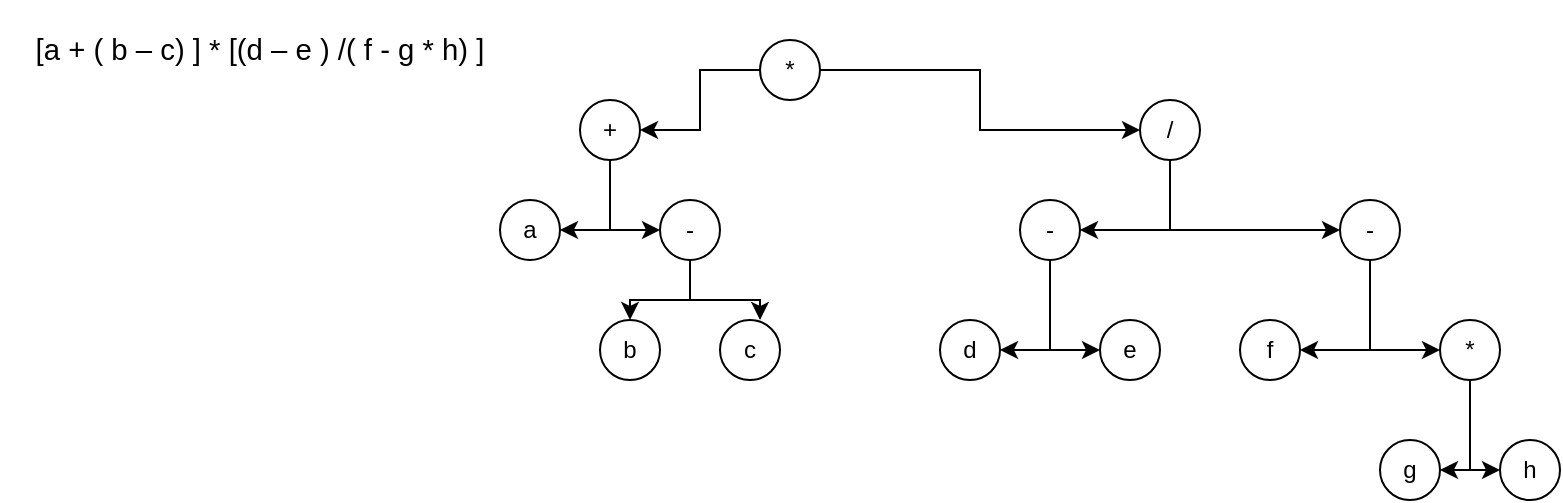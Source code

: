 <mxfile version="14.8.5" type="github">
  <diagram id="iikEe8-8W_vTVUbDq-6I" name="Page-1">
    <mxGraphModel dx="881" dy="389" grid="1" gridSize="10" guides="1" tooltips="1" connect="1" arrows="1" fold="1" page="1" pageScale="1" pageWidth="850" pageHeight="1100" math="0" shadow="0">
      <root>
        <mxCell id="0" />
        <mxCell id="1" parent="0" />
        <mxCell id="EIcjzv4G4xFi_LnJUdLe-15" style="edgeStyle=orthogonalEdgeStyle;rounded=0;orthogonalLoop=1;jettySize=auto;html=1;exitX=0;exitY=0.5;exitDx=0;exitDy=0;entryX=1;entryY=0.5;entryDx=0;entryDy=0;" edge="1" parent="1" source="EIcjzv4G4xFi_LnJUdLe-1" target="EIcjzv4G4xFi_LnJUdLe-7">
          <mxGeometry relative="1" as="geometry" />
        </mxCell>
        <mxCell id="EIcjzv4G4xFi_LnJUdLe-21" style="edgeStyle=orthogonalEdgeStyle;rounded=0;orthogonalLoop=1;jettySize=auto;html=1;entryX=0;entryY=0.5;entryDx=0;entryDy=0;" edge="1" parent="1" source="EIcjzv4G4xFi_LnJUdLe-1" target="EIcjzv4G4xFi_LnJUdLe-19">
          <mxGeometry relative="1" as="geometry" />
        </mxCell>
        <mxCell id="EIcjzv4G4xFi_LnJUdLe-1" value="*" style="ellipse;whiteSpace=wrap;html=1;aspect=fixed;" vertex="1" parent="1">
          <mxGeometry x="410" y="30" width="30" height="30" as="geometry" />
        </mxCell>
        <mxCell id="EIcjzv4G4xFi_LnJUdLe-5" value="&lt;font style=&quot;font-size: 12px&quot;&gt;&lt;span style=&quot;font-size: 11pt ; font-family: &amp;#34;arial&amp;#34; ; color: rgb(0 , 0 , 0) ; background-color: transparent ; font-weight: 400 ; font-style: normal ; font-variant: normal ; text-decoration: none ; vertical-align: baseline&quot; id=&quot;docs-internal-guid-ce591a92-7fff-08ba-5f1b-45fb4014b6e6&quot;&gt;[a + ( b – c) ] * [(d – e ) /( f - g * h) ]&lt;/span&gt;&lt;/font&gt;" style="text;html=1;strokeColor=none;fillColor=none;align=center;verticalAlign=middle;whiteSpace=wrap;rounded=0;" vertex="1" parent="1">
          <mxGeometry x="30" y="10" width="260" height="50" as="geometry" />
        </mxCell>
        <mxCell id="EIcjzv4G4xFi_LnJUdLe-16" style="edgeStyle=orthogonalEdgeStyle;rounded=0;orthogonalLoop=1;jettySize=auto;html=1;exitX=0.5;exitY=1;exitDx=0;exitDy=0;entryX=1;entryY=0.5;entryDx=0;entryDy=0;" edge="1" parent="1" source="EIcjzv4G4xFi_LnJUdLe-7" target="EIcjzv4G4xFi_LnJUdLe-8">
          <mxGeometry relative="1" as="geometry" />
        </mxCell>
        <mxCell id="EIcjzv4G4xFi_LnJUdLe-18" style="edgeStyle=orthogonalEdgeStyle;rounded=0;orthogonalLoop=1;jettySize=auto;html=1;exitX=0.5;exitY=1;exitDx=0;exitDy=0;entryX=0;entryY=0.5;entryDx=0;entryDy=0;" edge="1" parent="1" source="EIcjzv4G4xFi_LnJUdLe-7" target="EIcjzv4G4xFi_LnJUdLe-10">
          <mxGeometry relative="1" as="geometry" />
        </mxCell>
        <mxCell id="EIcjzv4G4xFi_LnJUdLe-7" value="+" style="ellipse;whiteSpace=wrap;html=1;aspect=fixed;" vertex="1" parent="1">
          <mxGeometry x="320" y="60" width="30" height="30" as="geometry" />
        </mxCell>
        <mxCell id="EIcjzv4G4xFi_LnJUdLe-8" value="a" style="ellipse;whiteSpace=wrap;html=1;aspect=fixed;" vertex="1" parent="1">
          <mxGeometry x="280" y="110" width="30" height="30" as="geometry" />
        </mxCell>
        <mxCell id="EIcjzv4G4xFi_LnJUdLe-13" style="edgeStyle=orthogonalEdgeStyle;rounded=0;orthogonalLoop=1;jettySize=auto;html=1;entryX=0.667;entryY=0;entryDx=0;entryDy=0;entryPerimeter=0;" edge="1" parent="1" source="EIcjzv4G4xFi_LnJUdLe-10" target="EIcjzv4G4xFi_LnJUdLe-11">
          <mxGeometry relative="1" as="geometry" />
        </mxCell>
        <mxCell id="EIcjzv4G4xFi_LnJUdLe-14" style="edgeStyle=orthogonalEdgeStyle;rounded=0;orthogonalLoop=1;jettySize=auto;html=1;entryX=0.5;entryY=0;entryDx=0;entryDy=0;" edge="1" parent="1" source="EIcjzv4G4xFi_LnJUdLe-10" target="EIcjzv4G4xFi_LnJUdLe-12">
          <mxGeometry relative="1" as="geometry" />
        </mxCell>
        <mxCell id="EIcjzv4G4xFi_LnJUdLe-10" value="-" style="ellipse;whiteSpace=wrap;html=1;aspect=fixed;" vertex="1" parent="1">
          <mxGeometry x="360" y="110" width="30" height="30" as="geometry" />
        </mxCell>
        <mxCell id="EIcjzv4G4xFi_LnJUdLe-11" value="c" style="ellipse;whiteSpace=wrap;html=1;aspect=fixed;" vertex="1" parent="1">
          <mxGeometry x="390" y="170" width="30" height="30" as="geometry" />
        </mxCell>
        <mxCell id="EIcjzv4G4xFi_LnJUdLe-12" value="b" style="ellipse;whiteSpace=wrap;html=1;aspect=fixed;" vertex="1" parent="1">
          <mxGeometry x="330" y="170" width="30" height="30" as="geometry" />
        </mxCell>
        <mxCell id="EIcjzv4G4xFi_LnJUdLe-32" style="edgeStyle=orthogonalEdgeStyle;rounded=0;orthogonalLoop=1;jettySize=auto;html=1;exitX=0.5;exitY=1;exitDx=0;exitDy=0;entryX=0;entryY=0.5;entryDx=0;entryDy=0;" edge="1" parent="1" source="EIcjzv4G4xFi_LnJUdLe-19" target="EIcjzv4G4xFi_LnJUdLe-23">
          <mxGeometry relative="1" as="geometry" />
        </mxCell>
        <mxCell id="EIcjzv4G4xFi_LnJUdLe-33" style="edgeStyle=orthogonalEdgeStyle;rounded=0;orthogonalLoop=1;jettySize=auto;html=1;exitX=0.5;exitY=1;exitDx=0;exitDy=0;entryX=1;entryY=0.5;entryDx=0;entryDy=0;" edge="1" parent="1" source="EIcjzv4G4xFi_LnJUdLe-19" target="EIcjzv4G4xFi_LnJUdLe-22">
          <mxGeometry relative="1" as="geometry" />
        </mxCell>
        <mxCell id="EIcjzv4G4xFi_LnJUdLe-19" value="/" style="ellipse;whiteSpace=wrap;html=1;aspect=fixed;" vertex="1" parent="1">
          <mxGeometry x="600" y="60" width="30" height="30" as="geometry" />
        </mxCell>
        <mxCell id="EIcjzv4G4xFi_LnJUdLe-36" style="edgeStyle=orthogonalEdgeStyle;rounded=0;orthogonalLoop=1;jettySize=auto;html=1;exitX=0.5;exitY=1;exitDx=0;exitDy=0;entryX=1;entryY=0.5;entryDx=0;entryDy=0;" edge="1" parent="1" source="EIcjzv4G4xFi_LnJUdLe-22" target="EIcjzv4G4xFi_LnJUdLe-24">
          <mxGeometry relative="1" as="geometry" />
        </mxCell>
        <mxCell id="EIcjzv4G4xFi_LnJUdLe-37" style="edgeStyle=orthogonalEdgeStyle;rounded=0;orthogonalLoop=1;jettySize=auto;html=1;exitX=0.5;exitY=1;exitDx=0;exitDy=0;entryX=0;entryY=0.5;entryDx=0;entryDy=0;" edge="1" parent="1" source="EIcjzv4G4xFi_LnJUdLe-22" target="EIcjzv4G4xFi_LnJUdLe-25">
          <mxGeometry relative="1" as="geometry" />
        </mxCell>
        <mxCell id="EIcjzv4G4xFi_LnJUdLe-22" value="-" style="ellipse;whiteSpace=wrap;html=1;aspect=fixed;" vertex="1" parent="1">
          <mxGeometry x="540" y="110" width="30" height="30" as="geometry" />
        </mxCell>
        <mxCell id="EIcjzv4G4xFi_LnJUdLe-34" style="edgeStyle=orthogonalEdgeStyle;rounded=0;orthogonalLoop=1;jettySize=auto;html=1;exitX=0.5;exitY=1;exitDx=0;exitDy=0;entryX=1;entryY=0.5;entryDx=0;entryDy=0;" edge="1" parent="1" source="EIcjzv4G4xFi_LnJUdLe-23" target="EIcjzv4G4xFi_LnJUdLe-26">
          <mxGeometry relative="1" as="geometry" />
        </mxCell>
        <mxCell id="EIcjzv4G4xFi_LnJUdLe-35" style="edgeStyle=orthogonalEdgeStyle;rounded=0;orthogonalLoop=1;jettySize=auto;html=1;exitX=0.5;exitY=1;exitDx=0;exitDy=0;entryX=0;entryY=0.5;entryDx=0;entryDy=0;" edge="1" parent="1" source="EIcjzv4G4xFi_LnJUdLe-23" target="EIcjzv4G4xFi_LnJUdLe-27">
          <mxGeometry relative="1" as="geometry" />
        </mxCell>
        <mxCell id="EIcjzv4G4xFi_LnJUdLe-23" value="-" style="ellipse;whiteSpace=wrap;html=1;aspect=fixed;" vertex="1" parent="1">
          <mxGeometry x="700" y="110" width="30" height="30" as="geometry" />
        </mxCell>
        <mxCell id="EIcjzv4G4xFi_LnJUdLe-24" value="d" style="ellipse;whiteSpace=wrap;html=1;aspect=fixed;" vertex="1" parent="1">
          <mxGeometry x="500" y="170" width="30" height="30" as="geometry" />
        </mxCell>
        <mxCell id="EIcjzv4G4xFi_LnJUdLe-25" value="e" style="ellipse;whiteSpace=wrap;html=1;aspect=fixed;" vertex="1" parent="1">
          <mxGeometry x="580" y="170" width="30" height="30" as="geometry" />
        </mxCell>
        <mxCell id="EIcjzv4G4xFi_LnJUdLe-26" value="f" style="ellipse;whiteSpace=wrap;html=1;aspect=fixed;" vertex="1" parent="1">
          <mxGeometry x="650" y="170" width="30" height="30" as="geometry" />
        </mxCell>
        <mxCell id="EIcjzv4G4xFi_LnJUdLe-30" style="edgeStyle=orthogonalEdgeStyle;rounded=0;orthogonalLoop=1;jettySize=auto;html=1;exitX=0.5;exitY=1;exitDx=0;exitDy=0;entryX=1;entryY=0.5;entryDx=0;entryDy=0;" edge="1" parent="1" source="EIcjzv4G4xFi_LnJUdLe-27" target="EIcjzv4G4xFi_LnJUdLe-28">
          <mxGeometry relative="1" as="geometry">
            <Array as="points">
              <mxPoint x="765" y="245" />
            </Array>
          </mxGeometry>
        </mxCell>
        <mxCell id="EIcjzv4G4xFi_LnJUdLe-31" style="edgeStyle=orthogonalEdgeStyle;rounded=0;orthogonalLoop=1;jettySize=auto;html=1;exitX=0.5;exitY=1;exitDx=0;exitDy=0;entryX=0;entryY=0.5;entryDx=0;entryDy=0;" edge="1" parent="1" source="EIcjzv4G4xFi_LnJUdLe-27" target="EIcjzv4G4xFi_LnJUdLe-29">
          <mxGeometry relative="1" as="geometry">
            <Array as="points">
              <mxPoint x="765" y="245" />
            </Array>
          </mxGeometry>
        </mxCell>
        <mxCell id="EIcjzv4G4xFi_LnJUdLe-27" value="*" style="ellipse;whiteSpace=wrap;html=1;aspect=fixed;" vertex="1" parent="1">
          <mxGeometry x="750" y="170" width="30" height="30" as="geometry" />
        </mxCell>
        <mxCell id="EIcjzv4G4xFi_LnJUdLe-28" value="g" style="ellipse;whiteSpace=wrap;html=1;aspect=fixed;" vertex="1" parent="1">
          <mxGeometry x="720" y="230" width="30" height="30" as="geometry" />
        </mxCell>
        <mxCell id="EIcjzv4G4xFi_LnJUdLe-29" value="h" style="ellipse;whiteSpace=wrap;html=1;aspect=fixed;" vertex="1" parent="1">
          <mxGeometry x="780" y="230" width="30" height="30" as="geometry" />
        </mxCell>
      </root>
    </mxGraphModel>
  </diagram>
</mxfile>

